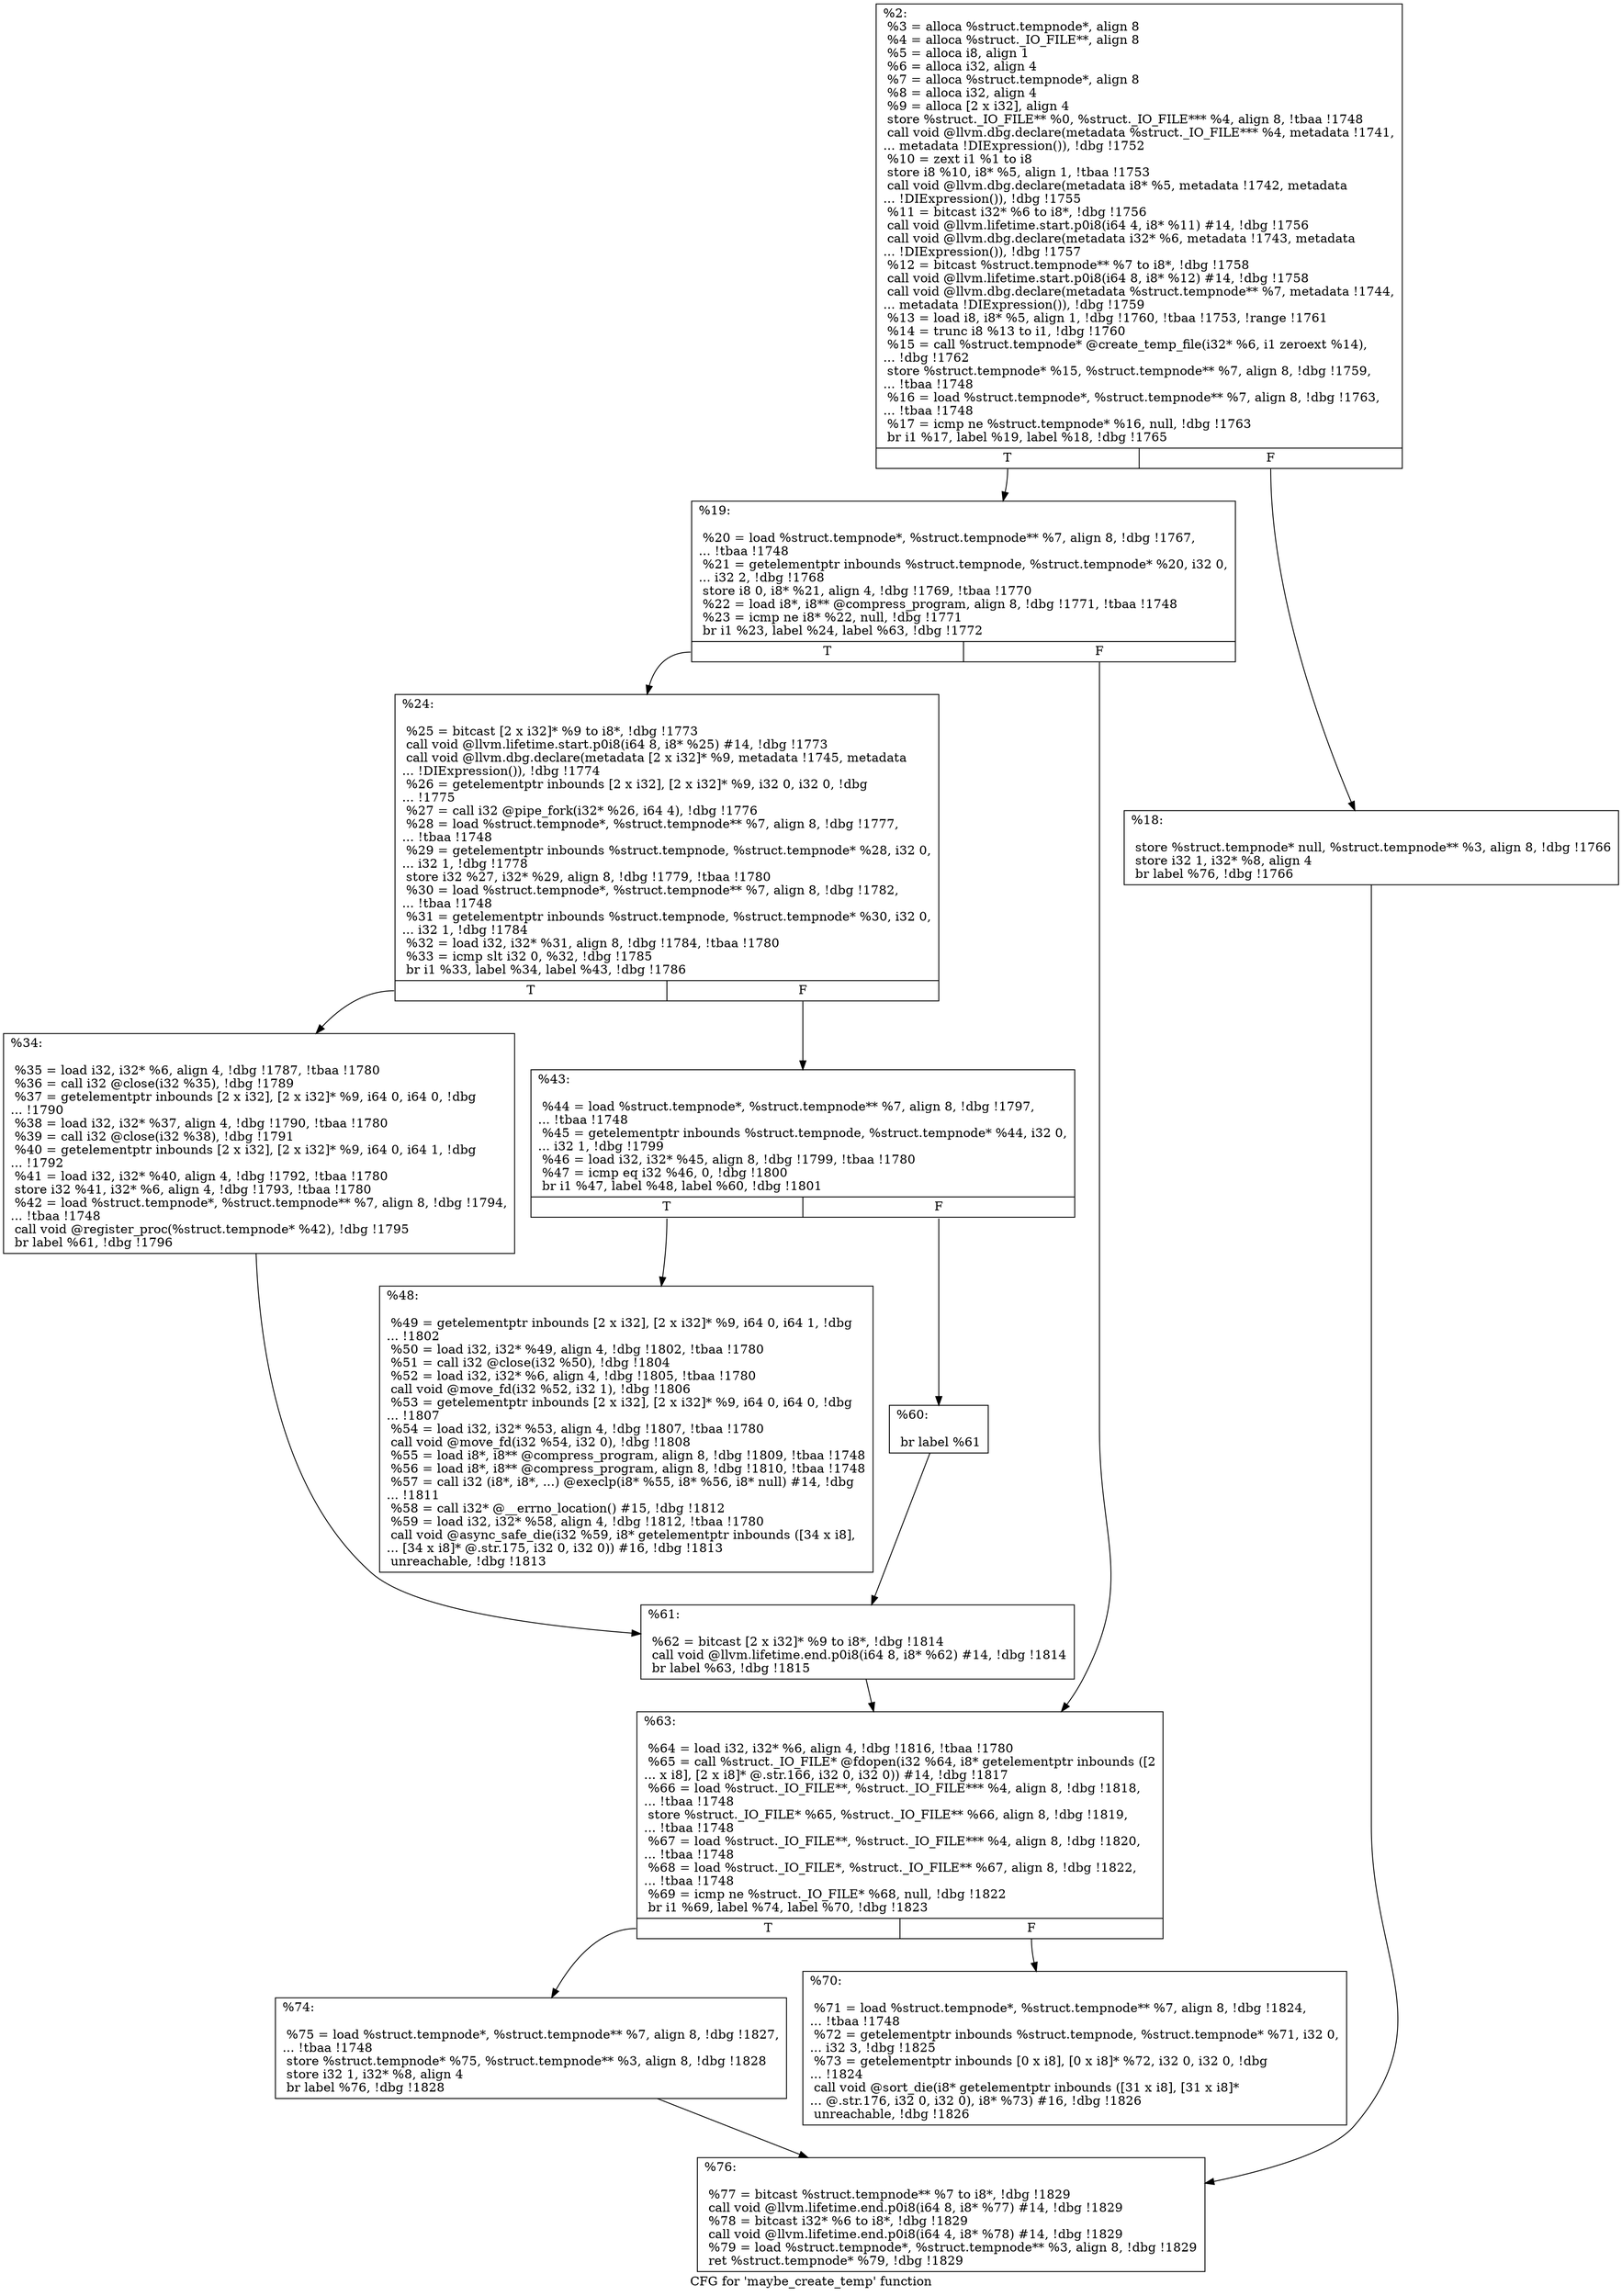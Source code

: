 digraph "CFG for 'maybe_create_temp' function" {
	label="CFG for 'maybe_create_temp' function";

	Node0x1fd0850 [shape=record,label="{%2:\l  %3 = alloca %struct.tempnode*, align 8\l  %4 = alloca %struct._IO_FILE**, align 8\l  %5 = alloca i8, align 1\l  %6 = alloca i32, align 4\l  %7 = alloca %struct.tempnode*, align 8\l  %8 = alloca i32, align 4\l  %9 = alloca [2 x i32], align 4\l  store %struct._IO_FILE** %0, %struct._IO_FILE*** %4, align 8, !tbaa !1748\l  call void @llvm.dbg.declare(metadata %struct._IO_FILE*** %4, metadata !1741,\l... metadata !DIExpression()), !dbg !1752\l  %10 = zext i1 %1 to i8\l  store i8 %10, i8* %5, align 1, !tbaa !1753\l  call void @llvm.dbg.declare(metadata i8* %5, metadata !1742, metadata\l... !DIExpression()), !dbg !1755\l  %11 = bitcast i32* %6 to i8*, !dbg !1756\l  call void @llvm.lifetime.start.p0i8(i64 4, i8* %11) #14, !dbg !1756\l  call void @llvm.dbg.declare(metadata i32* %6, metadata !1743, metadata\l... !DIExpression()), !dbg !1757\l  %12 = bitcast %struct.tempnode** %7 to i8*, !dbg !1758\l  call void @llvm.lifetime.start.p0i8(i64 8, i8* %12) #14, !dbg !1758\l  call void @llvm.dbg.declare(metadata %struct.tempnode** %7, metadata !1744,\l... metadata !DIExpression()), !dbg !1759\l  %13 = load i8, i8* %5, align 1, !dbg !1760, !tbaa !1753, !range !1761\l  %14 = trunc i8 %13 to i1, !dbg !1760\l  %15 = call %struct.tempnode* @create_temp_file(i32* %6, i1 zeroext %14),\l... !dbg !1762\l  store %struct.tempnode* %15, %struct.tempnode** %7, align 8, !dbg !1759,\l... !tbaa !1748\l  %16 = load %struct.tempnode*, %struct.tempnode** %7, align 8, !dbg !1763,\l... !tbaa !1748\l  %17 = icmp ne %struct.tempnode* %16, null, !dbg !1763\l  br i1 %17, label %19, label %18, !dbg !1765\l|{<s0>T|<s1>F}}"];
	Node0x1fd0850:s0 -> Node0x1fd3550;
	Node0x1fd0850:s1 -> Node0x1fd3500;
	Node0x1fd3500 [shape=record,label="{%18:\l\l  store %struct.tempnode* null, %struct.tempnode** %3, align 8, !dbg !1766\l  store i32 1, i32* %8, align 4\l  br label %76, !dbg !1766\l}"];
	Node0x1fd3500 -> Node0x1fd3870;
	Node0x1fd3550 [shape=record,label="{%19:\l\l  %20 = load %struct.tempnode*, %struct.tempnode** %7, align 8, !dbg !1767,\l... !tbaa !1748\l  %21 = getelementptr inbounds %struct.tempnode, %struct.tempnode* %20, i32 0,\l... i32 2, !dbg !1768\l  store i8 0, i8* %21, align 4, !dbg !1769, !tbaa !1770\l  %22 = load i8*, i8** @compress_program, align 8, !dbg !1771, !tbaa !1748\l  %23 = icmp ne i8* %22, null, !dbg !1771\l  br i1 %23, label %24, label %63, !dbg !1772\l|{<s0>T|<s1>F}}"];
	Node0x1fd3550:s0 -> Node0x1fd35a0;
	Node0x1fd3550:s1 -> Node0x1fd3780;
	Node0x1fd35a0 [shape=record,label="{%24:\l\l  %25 = bitcast [2 x i32]* %9 to i8*, !dbg !1773\l  call void @llvm.lifetime.start.p0i8(i64 8, i8* %25) #14, !dbg !1773\l  call void @llvm.dbg.declare(metadata [2 x i32]* %9, metadata !1745, metadata\l... !DIExpression()), !dbg !1774\l  %26 = getelementptr inbounds [2 x i32], [2 x i32]* %9, i32 0, i32 0, !dbg\l... !1775\l  %27 = call i32 @pipe_fork(i32* %26, i64 4), !dbg !1776\l  %28 = load %struct.tempnode*, %struct.tempnode** %7, align 8, !dbg !1777,\l... !tbaa !1748\l  %29 = getelementptr inbounds %struct.tempnode, %struct.tempnode* %28, i32 0,\l... i32 1, !dbg !1778\l  store i32 %27, i32* %29, align 8, !dbg !1779, !tbaa !1780\l  %30 = load %struct.tempnode*, %struct.tempnode** %7, align 8, !dbg !1782,\l... !tbaa !1748\l  %31 = getelementptr inbounds %struct.tempnode, %struct.tempnode* %30, i32 0,\l... i32 1, !dbg !1784\l  %32 = load i32, i32* %31, align 8, !dbg !1784, !tbaa !1780\l  %33 = icmp slt i32 0, %32, !dbg !1785\l  br i1 %33, label %34, label %43, !dbg !1786\l|{<s0>T|<s1>F}}"];
	Node0x1fd35a0:s0 -> Node0x1fd35f0;
	Node0x1fd35a0:s1 -> Node0x1fd3640;
	Node0x1fd35f0 [shape=record,label="{%34:\l\l  %35 = load i32, i32* %6, align 4, !dbg !1787, !tbaa !1780\l  %36 = call i32 @close(i32 %35), !dbg !1789\l  %37 = getelementptr inbounds [2 x i32], [2 x i32]* %9, i64 0, i64 0, !dbg\l... !1790\l  %38 = load i32, i32* %37, align 4, !dbg !1790, !tbaa !1780\l  %39 = call i32 @close(i32 %38), !dbg !1791\l  %40 = getelementptr inbounds [2 x i32], [2 x i32]* %9, i64 0, i64 1, !dbg\l... !1792\l  %41 = load i32, i32* %40, align 4, !dbg !1792, !tbaa !1780\l  store i32 %41, i32* %6, align 4, !dbg !1793, !tbaa !1780\l  %42 = load %struct.tempnode*, %struct.tempnode** %7, align 8, !dbg !1794,\l... !tbaa !1748\l  call void @register_proc(%struct.tempnode* %42), !dbg !1795\l  br label %61, !dbg !1796\l}"];
	Node0x1fd35f0 -> Node0x1fd3730;
	Node0x1fd3640 [shape=record,label="{%43:\l\l  %44 = load %struct.tempnode*, %struct.tempnode** %7, align 8, !dbg !1797,\l... !tbaa !1748\l  %45 = getelementptr inbounds %struct.tempnode, %struct.tempnode* %44, i32 0,\l... i32 1, !dbg !1799\l  %46 = load i32, i32* %45, align 8, !dbg !1799, !tbaa !1780\l  %47 = icmp eq i32 %46, 0, !dbg !1800\l  br i1 %47, label %48, label %60, !dbg !1801\l|{<s0>T|<s1>F}}"];
	Node0x1fd3640:s0 -> Node0x1fd3690;
	Node0x1fd3640:s1 -> Node0x1fd36e0;
	Node0x1fd3690 [shape=record,label="{%48:\l\l  %49 = getelementptr inbounds [2 x i32], [2 x i32]* %9, i64 0, i64 1, !dbg\l... !1802\l  %50 = load i32, i32* %49, align 4, !dbg !1802, !tbaa !1780\l  %51 = call i32 @close(i32 %50), !dbg !1804\l  %52 = load i32, i32* %6, align 4, !dbg !1805, !tbaa !1780\l  call void @move_fd(i32 %52, i32 1), !dbg !1806\l  %53 = getelementptr inbounds [2 x i32], [2 x i32]* %9, i64 0, i64 0, !dbg\l... !1807\l  %54 = load i32, i32* %53, align 4, !dbg !1807, !tbaa !1780\l  call void @move_fd(i32 %54, i32 0), !dbg !1808\l  %55 = load i8*, i8** @compress_program, align 8, !dbg !1809, !tbaa !1748\l  %56 = load i8*, i8** @compress_program, align 8, !dbg !1810, !tbaa !1748\l  %57 = call i32 (i8*, i8*, ...) @execlp(i8* %55, i8* %56, i8* null) #14, !dbg\l... !1811\l  %58 = call i32* @__errno_location() #15, !dbg !1812\l  %59 = load i32, i32* %58, align 4, !dbg !1812, !tbaa !1780\l  call void @async_safe_die(i32 %59, i8* getelementptr inbounds ([34 x i8],\l... [34 x i8]* @.str.175, i32 0, i32 0)) #16, !dbg !1813\l  unreachable, !dbg !1813\l}"];
	Node0x1fd36e0 [shape=record,label="{%60:\l\l  br label %61\l}"];
	Node0x1fd36e0 -> Node0x1fd3730;
	Node0x1fd3730 [shape=record,label="{%61:\l\l  %62 = bitcast [2 x i32]* %9 to i8*, !dbg !1814\l  call void @llvm.lifetime.end.p0i8(i64 8, i8* %62) #14, !dbg !1814\l  br label %63, !dbg !1815\l}"];
	Node0x1fd3730 -> Node0x1fd3780;
	Node0x1fd3780 [shape=record,label="{%63:\l\l  %64 = load i32, i32* %6, align 4, !dbg !1816, !tbaa !1780\l  %65 = call %struct._IO_FILE* @fdopen(i32 %64, i8* getelementptr inbounds ([2\l... x i8], [2 x i8]* @.str.166, i32 0, i32 0)) #14, !dbg !1817\l  %66 = load %struct._IO_FILE**, %struct._IO_FILE*** %4, align 8, !dbg !1818,\l... !tbaa !1748\l  store %struct._IO_FILE* %65, %struct._IO_FILE** %66, align 8, !dbg !1819,\l... !tbaa !1748\l  %67 = load %struct._IO_FILE**, %struct._IO_FILE*** %4, align 8, !dbg !1820,\l... !tbaa !1748\l  %68 = load %struct._IO_FILE*, %struct._IO_FILE** %67, align 8, !dbg !1822,\l... !tbaa !1748\l  %69 = icmp ne %struct._IO_FILE* %68, null, !dbg !1822\l  br i1 %69, label %74, label %70, !dbg !1823\l|{<s0>T|<s1>F}}"];
	Node0x1fd3780:s0 -> Node0x1fd3820;
	Node0x1fd3780:s1 -> Node0x1fd37d0;
	Node0x1fd37d0 [shape=record,label="{%70:\l\l  %71 = load %struct.tempnode*, %struct.tempnode** %7, align 8, !dbg !1824,\l... !tbaa !1748\l  %72 = getelementptr inbounds %struct.tempnode, %struct.tempnode* %71, i32 0,\l... i32 3, !dbg !1825\l  %73 = getelementptr inbounds [0 x i8], [0 x i8]* %72, i32 0, i32 0, !dbg\l... !1824\l  call void @sort_die(i8* getelementptr inbounds ([31 x i8], [31 x i8]*\l... @.str.176, i32 0, i32 0), i8* %73) #16, !dbg !1826\l  unreachable, !dbg !1826\l}"];
	Node0x1fd3820 [shape=record,label="{%74:\l\l  %75 = load %struct.tempnode*, %struct.tempnode** %7, align 8, !dbg !1827,\l... !tbaa !1748\l  store %struct.tempnode* %75, %struct.tempnode** %3, align 8, !dbg !1828\l  store i32 1, i32* %8, align 4\l  br label %76, !dbg !1828\l}"];
	Node0x1fd3820 -> Node0x1fd3870;
	Node0x1fd3870 [shape=record,label="{%76:\l\l  %77 = bitcast %struct.tempnode** %7 to i8*, !dbg !1829\l  call void @llvm.lifetime.end.p0i8(i64 8, i8* %77) #14, !dbg !1829\l  %78 = bitcast i32* %6 to i8*, !dbg !1829\l  call void @llvm.lifetime.end.p0i8(i64 4, i8* %78) #14, !dbg !1829\l  %79 = load %struct.tempnode*, %struct.tempnode** %3, align 8, !dbg !1829\l  ret %struct.tempnode* %79, !dbg !1829\l}"];
}
